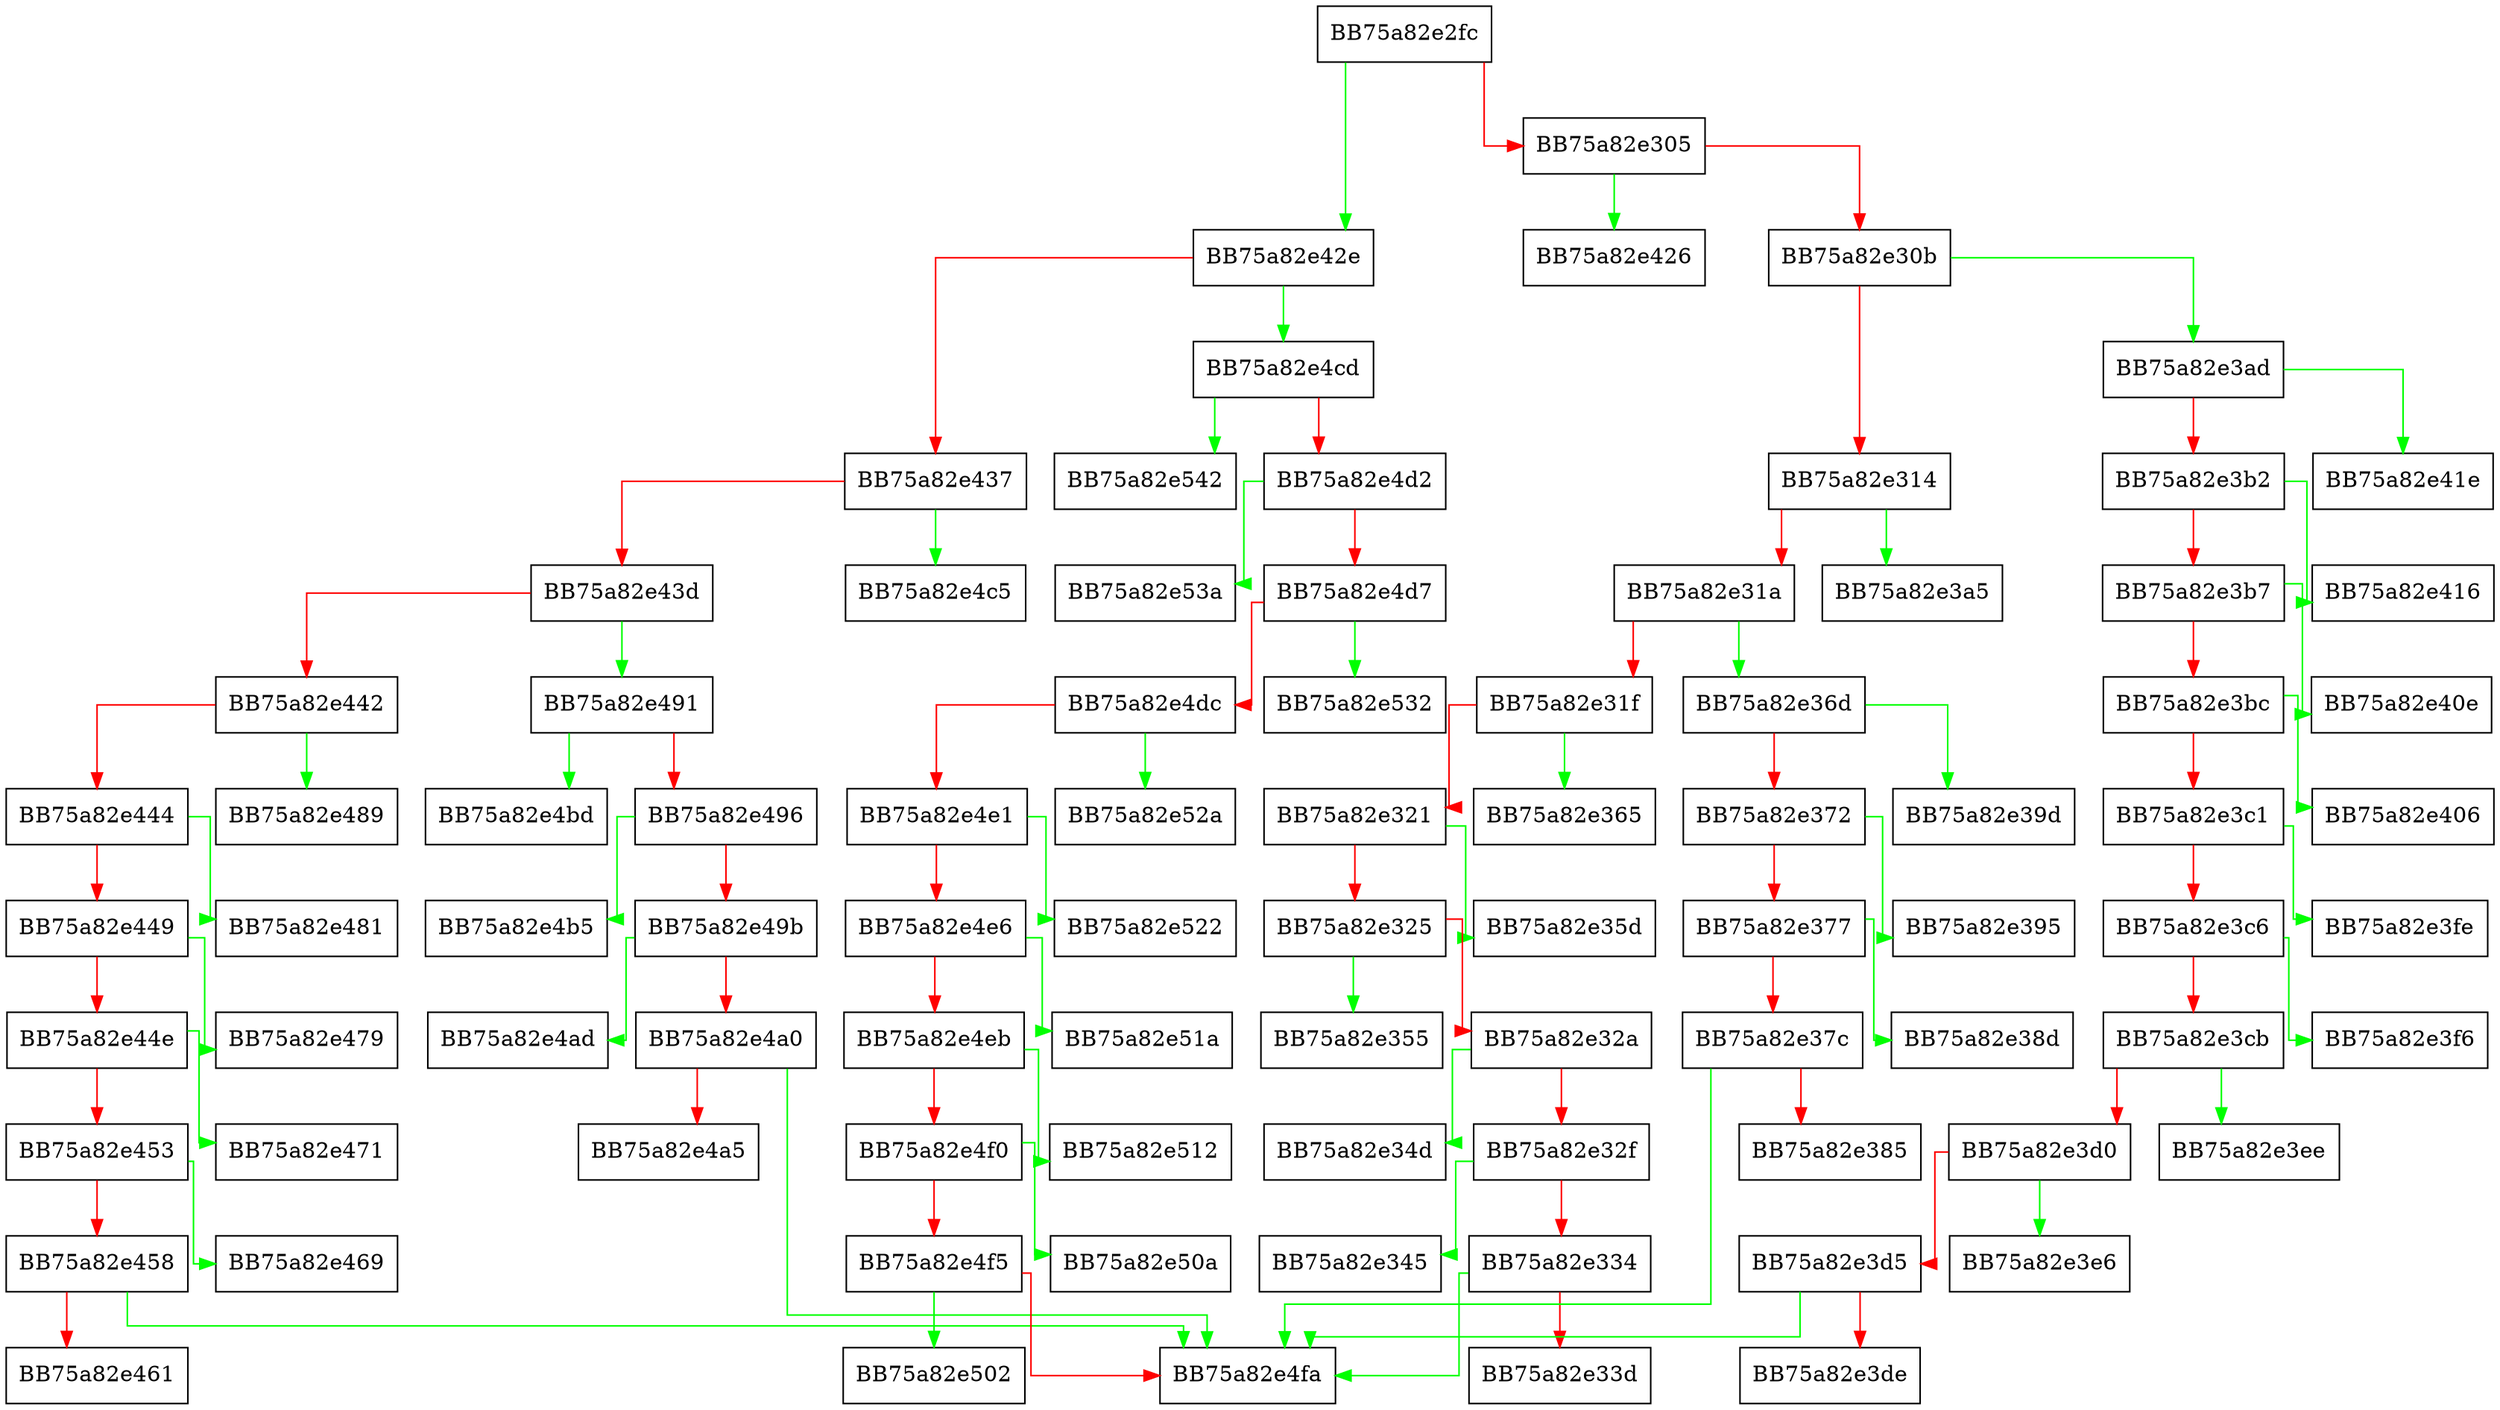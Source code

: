 digraph NotificationTagToString {
  node [shape="box"];
  graph [splines=ortho];
  BB75a82e2fc -> BB75a82e42e [color="green"];
  BB75a82e2fc -> BB75a82e305 [color="red"];
  BB75a82e305 -> BB75a82e426 [color="green"];
  BB75a82e305 -> BB75a82e30b [color="red"];
  BB75a82e30b -> BB75a82e3ad [color="green"];
  BB75a82e30b -> BB75a82e314 [color="red"];
  BB75a82e314 -> BB75a82e3a5 [color="green"];
  BB75a82e314 -> BB75a82e31a [color="red"];
  BB75a82e31a -> BB75a82e36d [color="green"];
  BB75a82e31a -> BB75a82e31f [color="red"];
  BB75a82e31f -> BB75a82e365 [color="green"];
  BB75a82e31f -> BB75a82e321 [color="red"];
  BB75a82e321 -> BB75a82e35d [color="green"];
  BB75a82e321 -> BB75a82e325 [color="red"];
  BB75a82e325 -> BB75a82e355 [color="green"];
  BB75a82e325 -> BB75a82e32a [color="red"];
  BB75a82e32a -> BB75a82e34d [color="green"];
  BB75a82e32a -> BB75a82e32f [color="red"];
  BB75a82e32f -> BB75a82e345 [color="green"];
  BB75a82e32f -> BB75a82e334 [color="red"];
  BB75a82e334 -> BB75a82e4fa [color="green"];
  BB75a82e334 -> BB75a82e33d [color="red"];
  BB75a82e36d -> BB75a82e39d [color="green"];
  BB75a82e36d -> BB75a82e372 [color="red"];
  BB75a82e372 -> BB75a82e395 [color="green"];
  BB75a82e372 -> BB75a82e377 [color="red"];
  BB75a82e377 -> BB75a82e38d [color="green"];
  BB75a82e377 -> BB75a82e37c [color="red"];
  BB75a82e37c -> BB75a82e4fa [color="green"];
  BB75a82e37c -> BB75a82e385 [color="red"];
  BB75a82e3ad -> BB75a82e41e [color="green"];
  BB75a82e3ad -> BB75a82e3b2 [color="red"];
  BB75a82e3b2 -> BB75a82e416 [color="green"];
  BB75a82e3b2 -> BB75a82e3b7 [color="red"];
  BB75a82e3b7 -> BB75a82e40e [color="green"];
  BB75a82e3b7 -> BB75a82e3bc [color="red"];
  BB75a82e3bc -> BB75a82e406 [color="green"];
  BB75a82e3bc -> BB75a82e3c1 [color="red"];
  BB75a82e3c1 -> BB75a82e3fe [color="green"];
  BB75a82e3c1 -> BB75a82e3c6 [color="red"];
  BB75a82e3c6 -> BB75a82e3f6 [color="green"];
  BB75a82e3c6 -> BB75a82e3cb [color="red"];
  BB75a82e3cb -> BB75a82e3ee [color="green"];
  BB75a82e3cb -> BB75a82e3d0 [color="red"];
  BB75a82e3d0 -> BB75a82e3e6 [color="green"];
  BB75a82e3d0 -> BB75a82e3d5 [color="red"];
  BB75a82e3d5 -> BB75a82e4fa [color="green"];
  BB75a82e3d5 -> BB75a82e3de [color="red"];
  BB75a82e42e -> BB75a82e4cd [color="green"];
  BB75a82e42e -> BB75a82e437 [color="red"];
  BB75a82e437 -> BB75a82e4c5 [color="green"];
  BB75a82e437 -> BB75a82e43d [color="red"];
  BB75a82e43d -> BB75a82e491 [color="green"];
  BB75a82e43d -> BB75a82e442 [color="red"];
  BB75a82e442 -> BB75a82e489 [color="green"];
  BB75a82e442 -> BB75a82e444 [color="red"];
  BB75a82e444 -> BB75a82e481 [color="green"];
  BB75a82e444 -> BB75a82e449 [color="red"];
  BB75a82e449 -> BB75a82e479 [color="green"];
  BB75a82e449 -> BB75a82e44e [color="red"];
  BB75a82e44e -> BB75a82e471 [color="green"];
  BB75a82e44e -> BB75a82e453 [color="red"];
  BB75a82e453 -> BB75a82e469 [color="green"];
  BB75a82e453 -> BB75a82e458 [color="red"];
  BB75a82e458 -> BB75a82e4fa [color="green"];
  BB75a82e458 -> BB75a82e461 [color="red"];
  BB75a82e491 -> BB75a82e4bd [color="green"];
  BB75a82e491 -> BB75a82e496 [color="red"];
  BB75a82e496 -> BB75a82e4b5 [color="green"];
  BB75a82e496 -> BB75a82e49b [color="red"];
  BB75a82e49b -> BB75a82e4ad [color="green"];
  BB75a82e49b -> BB75a82e4a0 [color="red"];
  BB75a82e4a0 -> BB75a82e4fa [color="green"];
  BB75a82e4a0 -> BB75a82e4a5 [color="red"];
  BB75a82e4cd -> BB75a82e542 [color="green"];
  BB75a82e4cd -> BB75a82e4d2 [color="red"];
  BB75a82e4d2 -> BB75a82e53a [color="green"];
  BB75a82e4d2 -> BB75a82e4d7 [color="red"];
  BB75a82e4d7 -> BB75a82e532 [color="green"];
  BB75a82e4d7 -> BB75a82e4dc [color="red"];
  BB75a82e4dc -> BB75a82e52a [color="green"];
  BB75a82e4dc -> BB75a82e4e1 [color="red"];
  BB75a82e4e1 -> BB75a82e522 [color="green"];
  BB75a82e4e1 -> BB75a82e4e6 [color="red"];
  BB75a82e4e6 -> BB75a82e51a [color="green"];
  BB75a82e4e6 -> BB75a82e4eb [color="red"];
  BB75a82e4eb -> BB75a82e512 [color="green"];
  BB75a82e4eb -> BB75a82e4f0 [color="red"];
  BB75a82e4f0 -> BB75a82e50a [color="green"];
  BB75a82e4f0 -> BB75a82e4f5 [color="red"];
  BB75a82e4f5 -> BB75a82e502 [color="green"];
  BB75a82e4f5 -> BB75a82e4fa [color="red"];
}